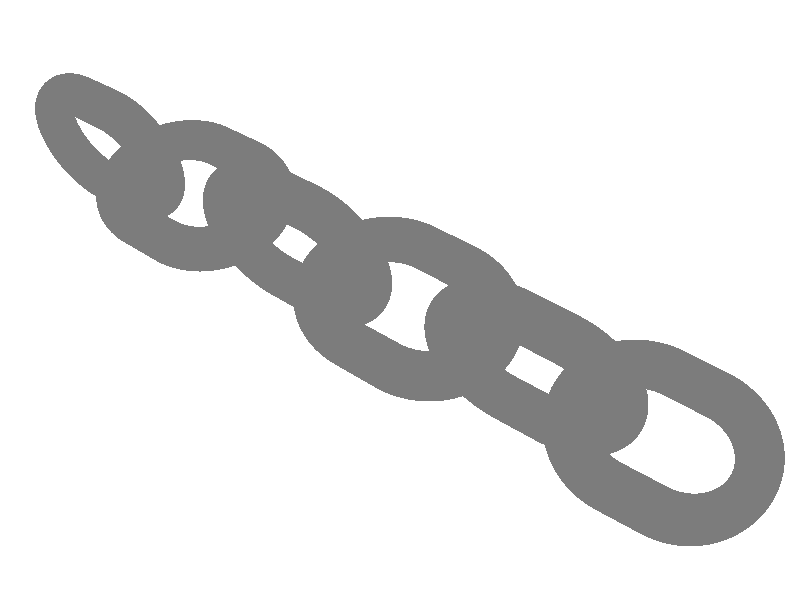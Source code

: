 // POV-Ray 3.6 / 3.7 Scene File "chain.pov"
// author:  Friedrich A. Lohmueller, 2005/Aug-2009/Jan-2011  
// email: Friedrich.Lohmueller_at_t-online.de
// http://www.f-lohmueller.de
//------------------------------------------------------------------------
#version 3.6; // 3.7 
global_settings{ assumed_gamma 1.0 }
#default{ finish{ ambient 0.1 diffuse 0.9 }} 
//------------------------------------------------------------------------
#include "colors.inc"
#include "textures.inc"
//------------------------------------------------------------------------
#declare Camera_1 = camera { ultra_wide_angle  
                             angle     48 
                             location  <7.7,8,-5.0>
                             right     x*image_width/image_height
                             look_at   <4.40, 0.00, 0.0>
                           }
camera{Camera_1}

//------------------------------------------------------------------------
// sun -------------------------------------------------------------------
light_source{<1500,2500,-2500> color White}
// sky -------------------------------------------------------------------
sky_sphere{ pigment{  color rgb<1,1,1> }} 
//------------------------------------------------------------------------
//---------------------------   scenery objects  -------------------------
//------------------------------------------------------------------------

#declare Metal_Texture =
         texture { pigment{ color rgb<1,1,1>*0.2}
                   normal { bumps 0.125 scale 0.015}
                   finish { phong 0.5 reflection 0.2}
                 } // end of texture
//------------------------------------------------------------------------

#declare R_minor = 0.25;
#declare R_major = 0.75;
#declare Half_L = 0.25; // Half length of the linear part!
#declare Link_Length =  2*(R_major);

#declare Left_Half =  
union{

 difference{
 torus { R_major, R_minor 
           rotate<90,0,0>  
       } // end of torus                

 box { <0,-R_major-R_minor,-R_minor>,< R_major+R_minor,R_major+R_minor,R_minor> 
     }// end of box
 
 translate<-Half_L,0,0>
 
 }// end of difference
 cylinder { <-Half_L,0,0>,<Half_L,0,0>, R_minor 
             translate<0,R_major,0>
         } // end of cylinder
}// end of union                      

# declare Chain_Link = 
union{
object{ Left_Half }
object{ Left_Half scale <-1,-1,1>}
        texture { Metal_Texture
                } // end of texture
} // end of Chain_Link 

union{
 #declare Nr = 0;     // start
 #declare EndNr = 6; // end
 #while (Nr< EndNr) 

   object{Chain_Link 
          #if ( int(Nr/2) != Nr/2 )
           rotate<90,0,0>
          #end
           translate < Nr*Link_Length ,0,0>
         } 

 #declare Nr = Nr + 1;  // next Nr
 #end // --------------- end of loop 

translate<0,0,0>} // end of union  ----------------------------------------end

 
 

